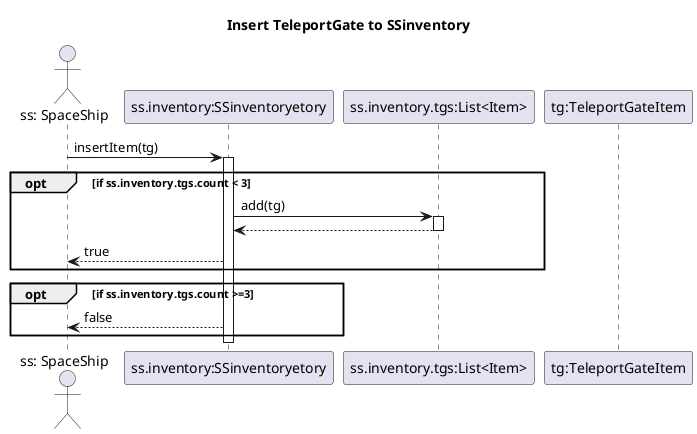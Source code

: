 @startuml


title Insert TeleportGate to SSinventory

actor ss as "ss: SpaceShip"

participant inventory as "ss.inventory:SSinventoryetory"
participant list as "ss.inventory.tgs:List<Item>"
participant tg as "tg:TeleportGateItem"

ss -> inventory: insertItem(tg)
activate inventory


opt if ss.inventory.tgs.count < 3
    inventory -> list : add(tg)
    activate list
    list --> inventory
    deactivate
    inventory --> ss : true

end
opt if ss.inventory.tgs.count >=3
    inventory --> ss : false
end
deactivate

@enduml
